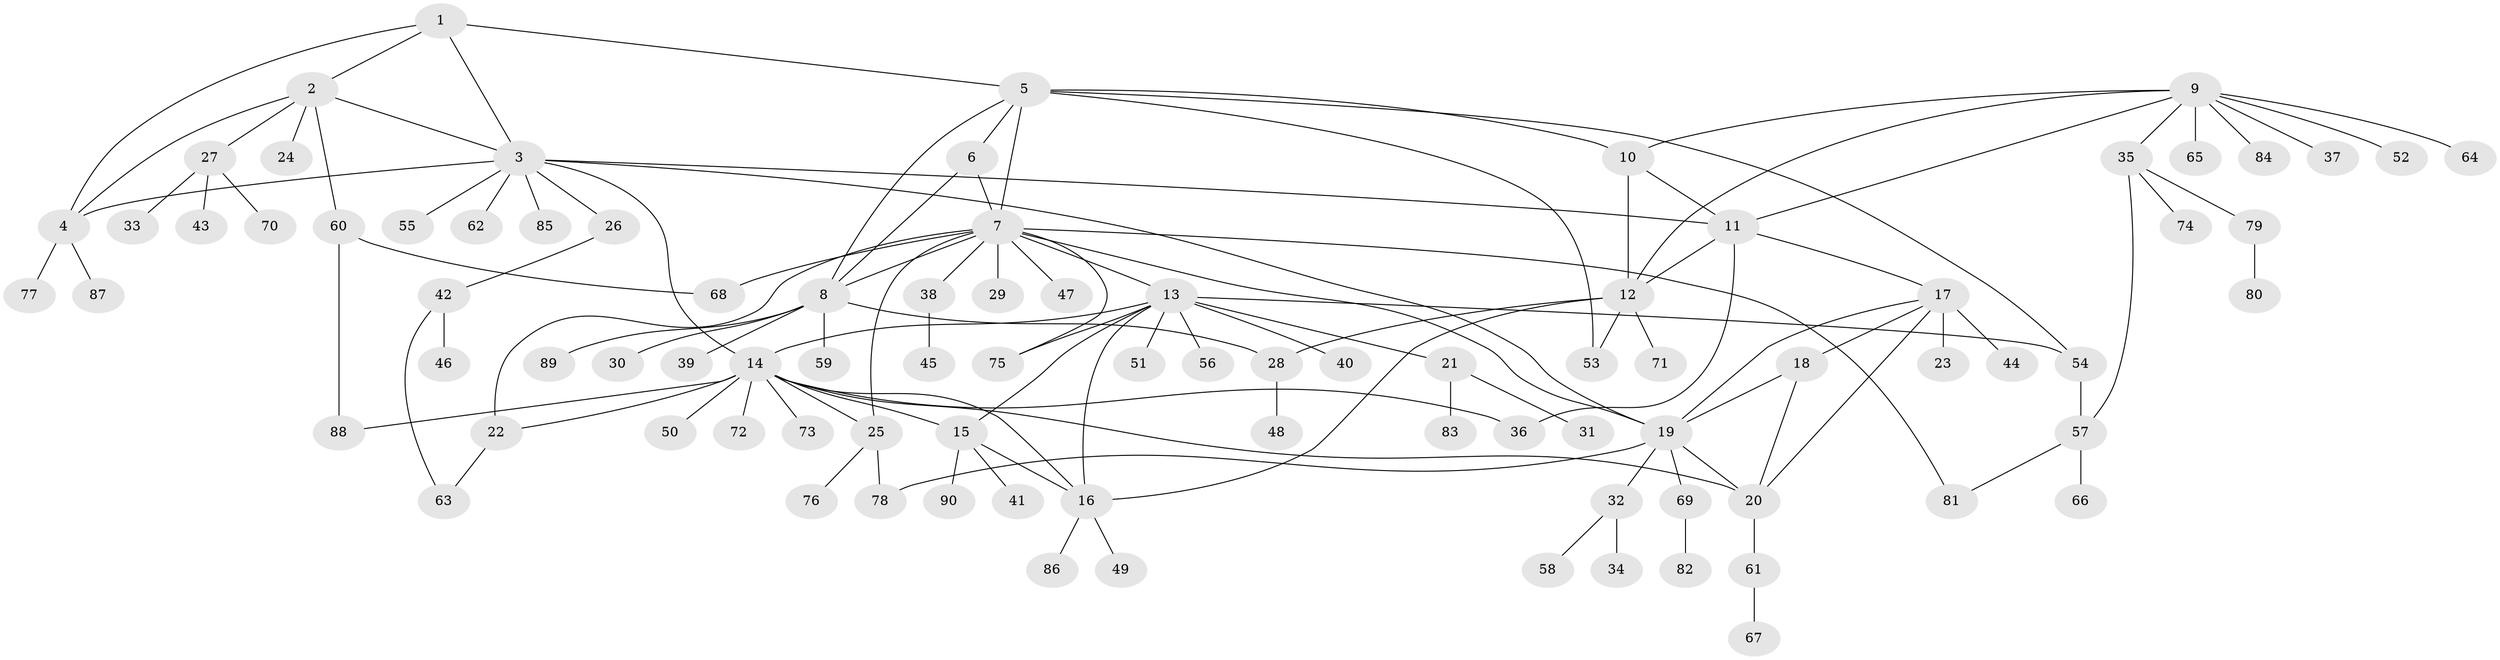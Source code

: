 // coarse degree distribution, {4: 0.1388888888888889, 5: 0.1111111111111111, 7: 0.08333333333333333, 3: 0.19444444444444445, 8: 0.05555555555555555, 9: 0.027777777777777776, 6: 0.05555555555555555, 1: 0.25, 2: 0.08333333333333333}
// Generated by graph-tools (version 1.1) at 2025/52/03/04/25 22:52:30]
// undirected, 90 vertices, 123 edges
graph export_dot {
  node [color=gray90,style=filled];
  1;
  2;
  3;
  4;
  5;
  6;
  7;
  8;
  9;
  10;
  11;
  12;
  13;
  14;
  15;
  16;
  17;
  18;
  19;
  20;
  21;
  22;
  23;
  24;
  25;
  26;
  27;
  28;
  29;
  30;
  31;
  32;
  33;
  34;
  35;
  36;
  37;
  38;
  39;
  40;
  41;
  42;
  43;
  44;
  45;
  46;
  47;
  48;
  49;
  50;
  51;
  52;
  53;
  54;
  55;
  56;
  57;
  58;
  59;
  60;
  61;
  62;
  63;
  64;
  65;
  66;
  67;
  68;
  69;
  70;
  71;
  72;
  73;
  74;
  75;
  76;
  77;
  78;
  79;
  80;
  81;
  82;
  83;
  84;
  85;
  86;
  87;
  88;
  89;
  90;
  1 -- 2;
  1 -- 3;
  1 -- 4;
  1 -- 5;
  2 -- 3;
  2 -- 4;
  2 -- 24;
  2 -- 27;
  2 -- 60;
  3 -- 4;
  3 -- 11;
  3 -- 14;
  3 -- 19;
  3 -- 26;
  3 -- 55;
  3 -- 62;
  3 -- 85;
  4 -- 77;
  4 -- 87;
  5 -- 6;
  5 -- 7;
  5 -- 8;
  5 -- 10;
  5 -- 53;
  5 -- 54;
  6 -- 7;
  6 -- 8;
  7 -- 8;
  7 -- 13;
  7 -- 19;
  7 -- 22;
  7 -- 25;
  7 -- 29;
  7 -- 38;
  7 -- 47;
  7 -- 68;
  7 -- 75;
  7 -- 81;
  8 -- 28;
  8 -- 30;
  8 -- 39;
  8 -- 59;
  8 -- 89;
  9 -- 10;
  9 -- 11;
  9 -- 12;
  9 -- 35;
  9 -- 37;
  9 -- 52;
  9 -- 64;
  9 -- 65;
  9 -- 84;
  10 -- 11;
  10 -- 12;
  11 -- 12;
  11 -- 17;
  11 -- 36;
  12 -- 16;
  12 -- 28;
  12 -- 53;
  12 -- 71;
  13 -- 14;
  13 -- 15;
  13 -- 16;
  13 -- 21;
  13 -- 40;
  13 -- 51;
  13 -- 54;
  13 -- 56;
  13 -- 75;
  14 -- 15;
  14 -- 16;
  14 -- 20;
  14 -- 22;
  14 -- 25;
  14 -- 36;
  14 -- 50;
  14 -- 72;
  14 -- 73;
  14 -- 88;
  15 -- 16;
  15 -- 41;
  15 -- 90;
  16 -- 49;
  16 -- 86;
  17 -- 18;
  17 -- 19;
  17 -- 20;
  17 -- 23;
  17 -- 44;
  18 -- 19;
  18 -- 20;
  19 -- 20;
  19 -- 32;
  19 -- 69;
  19 -- 78;
  20 -- 61;
  21 -- 31;
  21 -- 83;
  22 -- 63;
  25 -- 76;
  25 -- 78;
  26 -- 42;
  27 -- 33;
  27 -- 43;
  27 -- 70;
  28 -- 48;
  32 -- 34;
  32 -- 58;
  35 -- 57;
  35 -- 74;
  35 -- 79;
  38 -- 45;
  42 -- 46;
  42 -- 63;
  54 -- 57;
  57 -- 66;
  57 -- 81;
  60 -- 68;
  60 -- 88;
  61 -- 67;
  69 -- 82;
  79 -- 80;
}
